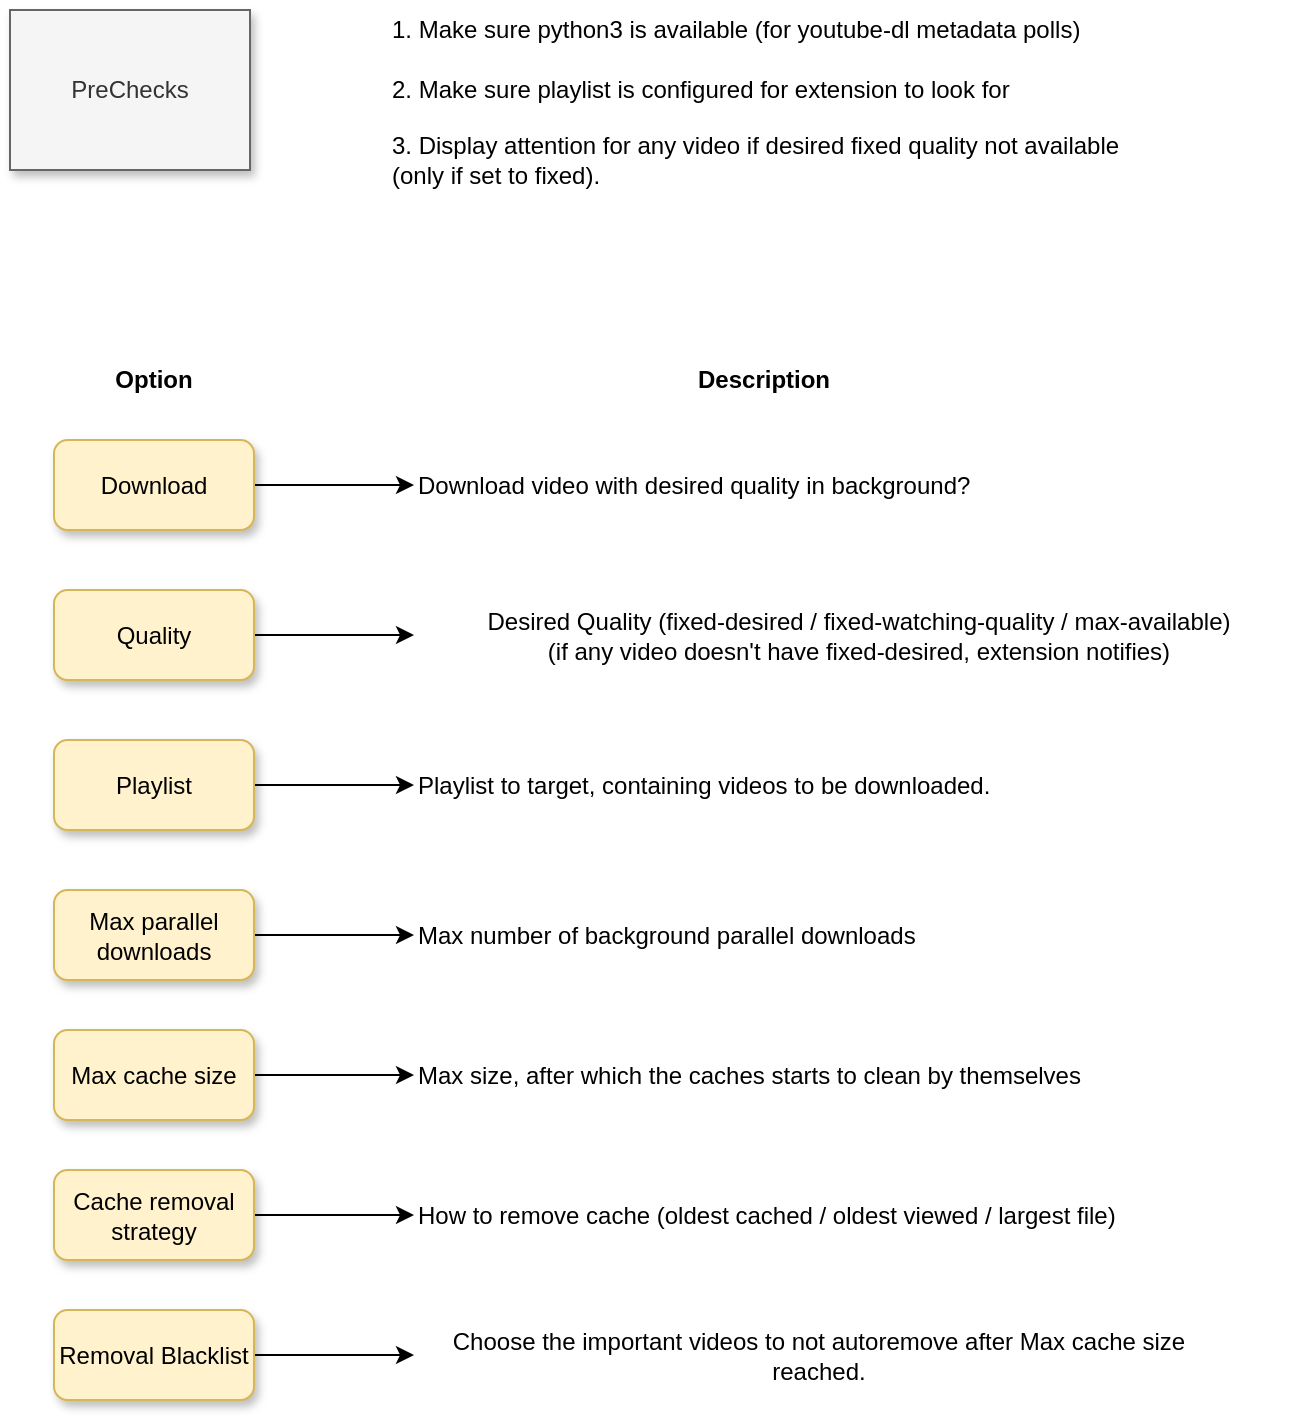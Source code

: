 <mxfile version="16.6.5" type="device"><diagram id="MQHuIrWHc512Pr0hMqRH" name="Page-1"><mxGraphModel dx="1001" dy="668" grid="1" gridSize="10" guides="1" tooltips="1" connect="1" arrows="1" fold="1" page="1" pageScale="1" pageWidth="850" pageHeight="1100" math="0" shadow="0"><root><mxCell id="0"/><mxCell id="1" parent="0"/><mxCell id="_M1MZqL5EXqTiyRdI6We-1" value="Option" style="text;html=1;strokeColor=none;fillColor=none;align=center;verticalAlign=middle;whiteSpace=wrap;rounded=0;fontStyle=1" parent="1" vertex="1"><mxGeometry x="175" y="210" width="60" height="30" as="geometry"/></mxCell><mxCell id="_M1MZqL5EXqTiyRdI6We-9" value="" style="edgeStyle=orthogonalEdgeStyle;rounded=0;orthogonalLoop=1;jettySize=auto;html=1;" parent="1" source="_M1MZqL5EXqTiyRdI6We-2" target="_M1MZqL5EXqTiyRdI6We-3" edge="1"><mxGeometry relative="1" as="geometry"/></mxCell><mxCell id="_M1MZqL5EXqTiyRdI6We-2" value="Download" style="rounded=1;whiteSpace=wrap;html=1;shadow=1;labelBackgroundColor=none;fillColor=#fff2cc;strokeColor=#d6b656;" parent="1" vertex="1"><mxGeometry x="155" y="255" width="100" height="45" as="geometry"/></mxCell><mxCell id="_M1MZqL5EXqTiyRdI6We-3" value="Download video with desired quality in background?" style="text;html=1;strokeColor=none;fillColor=none;align=left;verticalAlign=middle;whiteSpace=wrap;rounded=0;" parent="1" vertex="1"><mxGeometry x="335" y="264" width="360" height="27" as="geometry"/></mxCell><mxCell id="_M1MZqL5EXqTiyRdI6We-4" value="Description" style="text;html=1;strokeColor=none;fillColor=none;align=left;verticalAlign=middle;whiteSpace=wrap;rounded=0;fontStyle=1" parent="1" vertex="1"><mxGeometry x="475" y="210" width="60" height="30" as="geometry"/></mxCell><mxCell id="_M1MZqL5EXqTiyRdI6We-10" value="" style="edgeStyle=orthogonalEdgeStyle;rounded=0;orthogonalLoop=1;jettySize=auto;html=1;" parent="1" source="_M1MZqL5EXqTiyRdI6We-5" target="_M1MZqL5EXqTiyRdI6We-6" edge="1"><mxGeometry relative="1" as="geometry"/></mxCell><mxCell id="_M1MZqL5EXqTiyRdI6We-5" value="Quality" style="rounded=1;whiteSpace=wrap;html=1;shadow=1;labelBackgroundColor=none;fillColor=#fff2cc;strokeColor=#d6b656;" parent="1" vertex="1"><mxGeometry x="155" y="330" width="100" height="45" as="geometry"/></mxCell><mxCell id="_M1MZqL5EXqTiyRdI6We-6" value="Desired Quality (fixed-desired / fixed-watching-quality / max-available)&lt;br&gt;(if any video doesn't have fixed-desired, extension notifies)" style="text;html=1;strokeColor=none;fillColor=none;align=center;verticalAlign=middle;whiteSpace=wrap;rounded=0;" parent="1" vertex="1"><mxGeometry x="335" y="330" width="445" height="45" as="geometry"/></mxCell><mxCell id="_M1MZqL5EXqTiyRdI6We-11" value="" style="edgeStyle=orthogonalEdgeStyle;rounded=0;orthogonalLoop=1;jettySize=auto;html=1;" parent="1" source="_M1MZqL5EXqTiyRdI6We-7" target="_M1MZqL5EXqTiyRdI6We-8" edge="1"><mxGeometry relative="1" as="geometry"/></mxCell><mxCell id="_M1MZqL5EXqTiyRdI6We-7" value="Playlist" style="rounded=1;whiteSpace=wrap;html=1;shadow=1;labelBackgroundColor=none;fillColor=#fff2cc;strokeColor=#d6b656;" parent="1" vertex="1"><mxGeometry x="155" y="405" width="100" height="45" as="geometry"/></mxCell><mxCell id="_M1MZqL5EXqTiyRdI6We-8" value="Playlist to target, containing videos to be downloaded." style="text;html=1;strokeColor=none;fillColor=none;align=left;verticalAlign=middle;whiteSpace=wrap;rounded=0;" parent="1" vertex="1"><mxGeometry x="335" y="414" width="360" height="27" as="geometry"/></mxCell><mxCell id="_M1MZqL5EXqTiyRdI6We-12" value="PreChecks" style="rectangle;html=1;shadow=1;rounded=0;labelBackgroundColor=none;whiteSpace=wrap;fillColor=#f5f5f5;strokeColor=#666666;fontColor=#333333;" parent="1" vertex="1"><mxGeometry x="133" y="40" width="120" height="80" as="geometry"/></mxCell><mxCell id="_M1MZqL5EXqTiyRdI6We-13" value="1. Make sure python3 is available (for youtube-dl metadata polls)" style="text;html=1;strokeColor=none;fillColor=none;align=left;verticalAlign=middle;whiteSpace=wrap;rounded=0;spacing=6;" parent="1" vertex="1"><mxGeometry x="318" y="40" width="412" height="20" as="geometry"/></mxCell><mxCell id="_M1MZqL5EXqTiyRdI6We-14" value="2. Make sure playlist is configured for extension to look for" style="text;html=1;strokeColor=none;fillColor=none;align=left;verticalAlign=middle;whiteSpace=wrap;rounded=0;spacing=6;" parent="1" vertex="1"><mxGeometry x="318" y="70" width="375" height="20" as="geometry"/></mxCell><mxCell id="_M1MZqL5EXqTiyRdI6We-15" value="3. Display attention for any video if desired fixed quality not available (only if set to fixed)." style="text;html=1;strokeColor=none;fillColor=none;align=left;verticalAlign=middle;whiteSpace=wrap;rounded=0;spacing=6;" parent="1" vertex="1"><mxGeometry x="318" y="100" width="380" height="30" as="geometry"/></mxCell><mxCell id="_M1MZqL5EXqTiyRdI6We-16" value="" style="edgeStyle=orthogonalEdgeStyle;rounded=0;orthogonalLoop=1;jettySize=auto;html=1;" parent="1" source="_M1MZqL5EXqTiyRdI6We-17" target="_M1MZqL5EXqTiyRdI6We-18" edge="1"><mxGeometry relative="1" as="geometry"/></mxCell><mxCell id="_M1MZqL5EXqTiyRdI6We-17" value="Max parallel downloads" style="rounded=1;whiteSpace=wrap;html=1;shadow=1;labelBackgroundColor=none;fillColor=#fff2cc;strokeColor=#d6b656;" parent="1" vertex="1"><mxGeometry x="155" y="480" width="100" height="45" as="geometry"/></mxCell><mxCell id="_M1MZqL5EXqTiyRdI6We-18" value="Max number of background parallel downloads" style="text;html=1;strokeColor=none;fillColor=none;align=left;verticalAlign=middle;whiteSpace=wrap;rounded=0;" parent="1" vertex="1"><mxGeometry x="335" y="489" width="360" height="27" as="geometry"/></mxCell><mxCell id="JWrKrnF2uaY80QXgrl-I-1" value="" style="edgeStyle=orthogonalEdgeStyle;rounded=0;orthogonalLoop=1;jettySize=auto;html=1;" edge="1" parent="1" source="JWrKrnF2uaY80QXgrl-I-2" target="JWrKrnF2uaY80QXgrl-I-3"><mxGeometry relative="1" as="geometry"/></mxCell><mxCell id="JWrKrnF2uaY80QXgrl-I-2" value="Max cache size" style="rounded=1;whiteSpace=wrap;html=1;shadow=1;labelBackgroundColor=none;fillColor=#fff2cc;strokeColor=#d6b656;" vertex="1" parent="1"><mxGeometry x="155" y="550" width="100" height="45" as="geometry"/></mxCell><mxCell id="JWrKrnF2uaY80QXgrl-I-3" value="Max size, after which the caches starts to clean by themselves" style="text;html=1;strokeColor=none;fillColor=none;align=left;verticalAlign=middle;whiteSpace=wrap;rounded=0;" vertex="1" parent="1"><mxGeometry x="335" y="559" width="385" height="27" as="geometry"/></mxCell><mxCell id="JWrKrnF2uaY80QXgrl-I-4" value="" style="edgeStyle=orthogonalEdgeStyle;rounded=0;orthogonalLoop=1;jettySize=auto;html=1;" edge="1" parent="1" source="JWrKrnF2uaY80QXgrl-I-5" target="JWrKrnF2uaY80QXgrl-I-6"><mxGeometry relative="1" as="geometry"/></mxCell><mxCell id="JWrKrnF2uaY80QXgrl-I-5" value="Cache removal strategy" style="rounded=1;whiteSpace=wrap;html=1;shadow=1;labelBackgroundColor=none;fillColor=#fff2cc;strokeColor=#d6b656;" vertex="1" parent="1"><mxGeometry x="155" y="620" width="100" height="45" as="geometry"/></mxCell><mxCell id="JWrKrnF2uaY80QXgrl-I-6" value="How to remove cache (oldest cached / oldest viewed / largest file)" style="text;html=1;strokeColor=none;fillColor=none;align=left;verticalAlign=middle;whiteSpace=wrap;rounded=0;" vertex="1" parent="1"><mxGeometry x="335" y="629" width="405" height="27" as="geometry"/></mxCell><mxCell id="JWrKrnF2uaY80QXgrl-I-7" value="" style="edgeStyle=orthogonalEdgeStyle;rounded=0;orthogonalLoop=1;jettySize=auto;html=1;" edge="1" parent="1" source="JWrKrnF2uaY80QXgrl-I-8" target="JWrKrnF2uaY80QXgrl-I-9"><mxGeometry relative="1" as="geometry"/></mxCell><mxCell id="JWrKrnF2uaY80QXgrl-I-8" value="Removal Blacklist" style="rounded=1;whiteSpace=wrap;html=1;shadow=1;labelBackgroundColor=none;fillColor=#fff2cc;strokeColor=#d6b656;" vertex="1" parent="1"><mxGeometry x="155" y="690" width="100" height="45" as="geometry"/></mxCell><mxCell id="JWrKrnF2uaY80QXgrl-I-9" value="Choose the important videos to not autoremove after Max cache size reached." style="text;html=1;strokeColor=none;fillColor=none;align=center;verticalAlign=middle;whiteSpace=wrap;rounded=0;" vertex="1" parent="1"><mxGeometry x="335" y="699" width="405" height="27" as="geometry"/></mxCell></root></mxGraphModel></diagram></mxfile>
